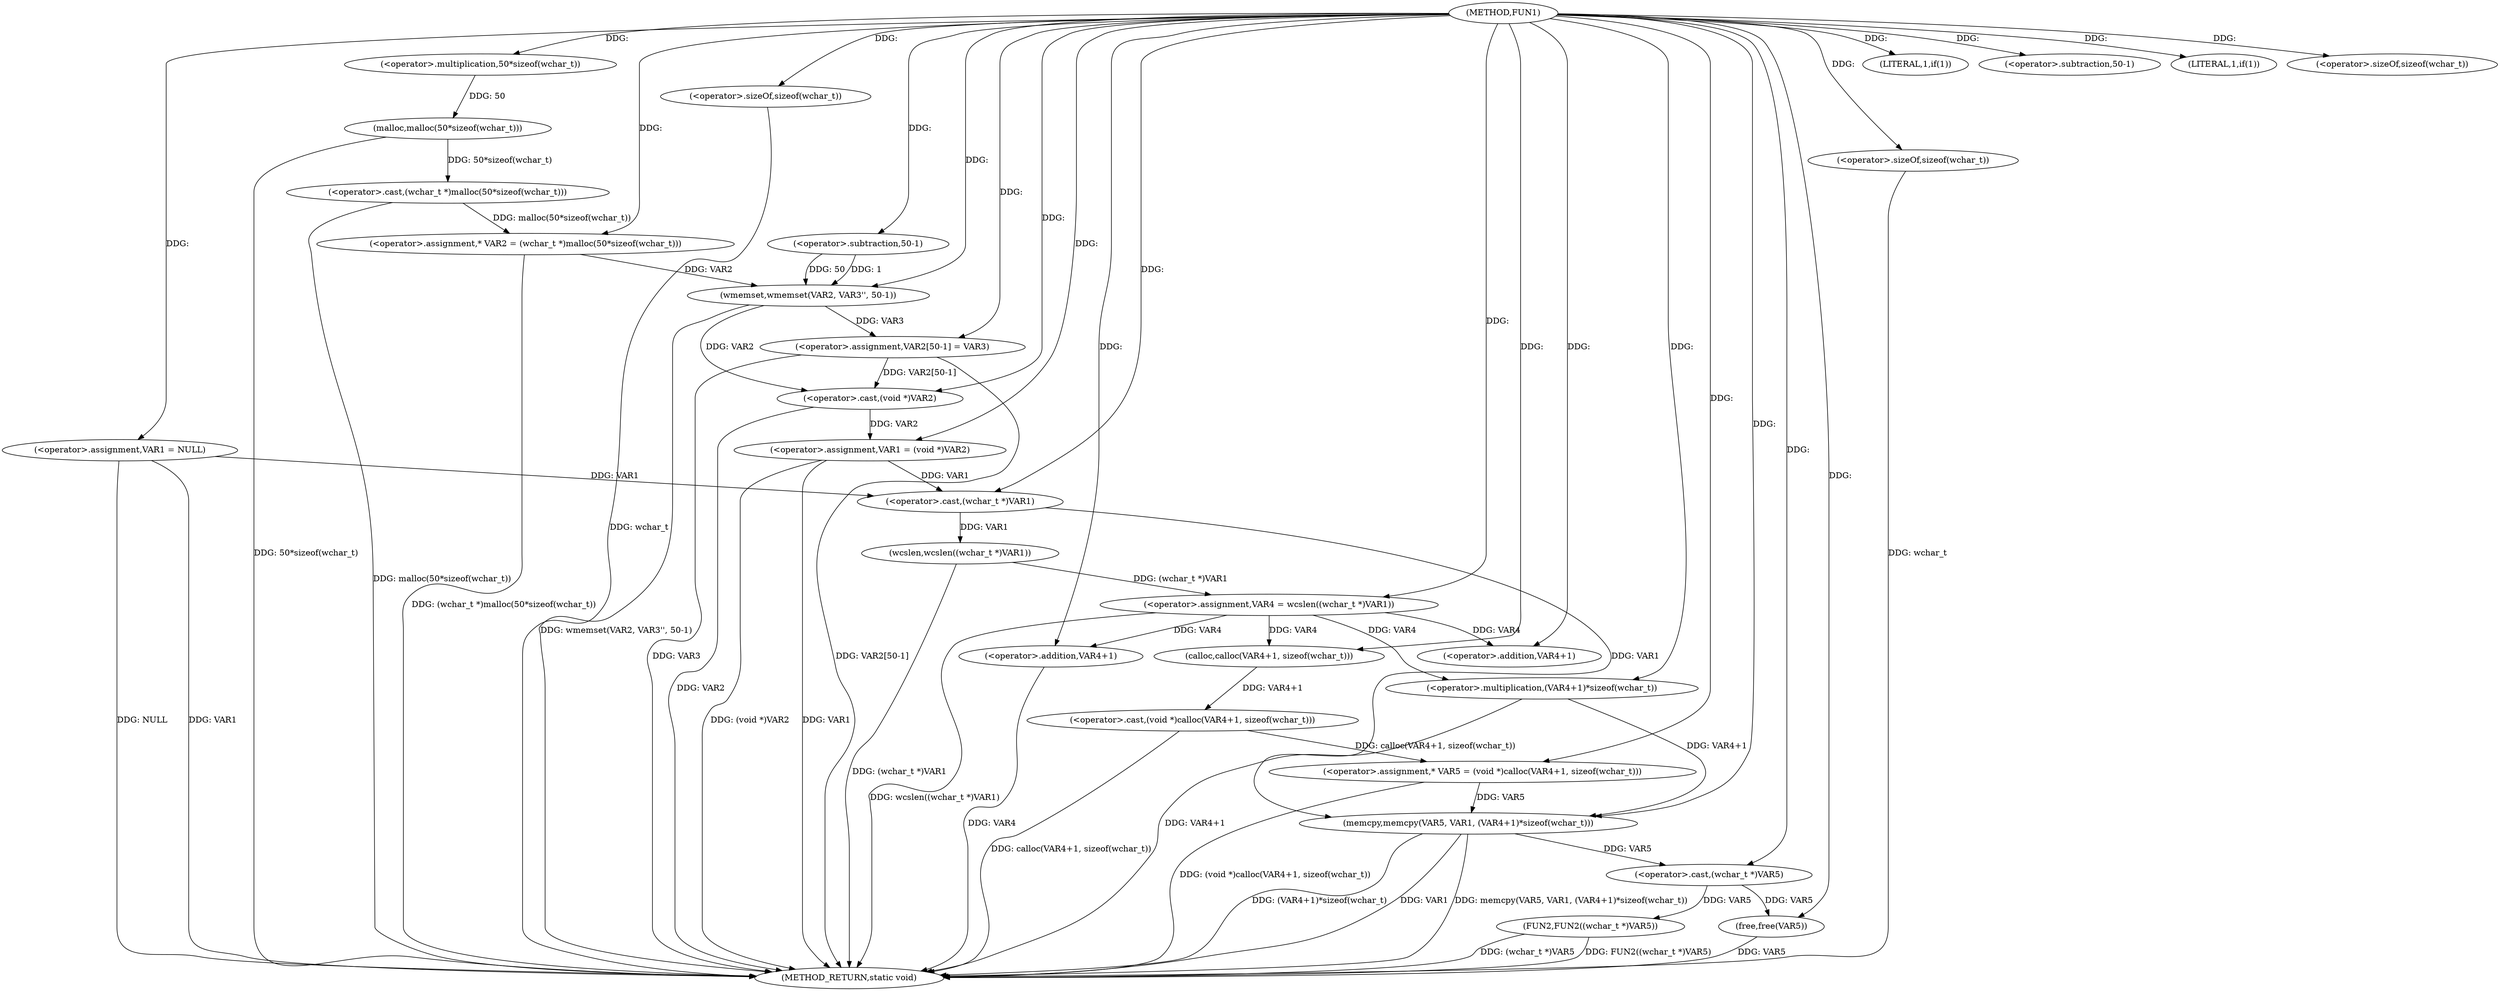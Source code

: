 digraph FUN1 {  
"1000100" [label = "(METHOD,FUN1)" ]
"1000175" [label = "(METHOD_RETURN,static void)" ]
"1000103" [label = "(<operator>.assignment,VAR1 = NULL)" ]
"1000107" [label = "(LITERAL,1,if(1))" ]
"1000111" [label = "(<operator>.assignment,* VAR2 = (wchar_t *)malloc(50*sizeof(wchar_t)))" ]
"1000113" [label = "(<operator>.cast,(wchar_t *)malloc(50*sizeof(wchar_t)))" ]
"1000115" [label = "(malloc,malloc(50*sizeof(wchar_t)))" ]
"1000116" [label = "(<operator>.multiplication,50*sizeof(wchar_t))" ]
"1000118" [label = "(<operator>.sizeOf,sizeof(wchar_t))" ]
"1000120" [label = "(wmemset,wmemset(VAR2, VAR3'', 50-1))" ]
"1000123" [label = "(<operator>.subtraction,50-1)" ]
"1000126" [label = "(<operator>.assignment,VAR2[50-1] = VAR3)" ]
"1000129" [label = "(<operator>.subtraction,50-1)" ]
"1000133" [label = "(<operator>.assignment,VAR1 = (void *)VAR2)" ]
"1000135" [label = "(<operator>.cast,(void *)VAR2)" ]
"1000139" [label = "(LITERAL,1,if(1))" ]
"1000143" [label = "(<operator>.assignment,VAR4 = wcslen((wchar_t *)VAR1))" ]
"1000145" [label = "(wcslen,wcslen((wchar_t *)VAR1))" ]
"1000146" [label = "(<operator>.cast,(wchar_t *)VAR1)" ]
"1000150" [label = "(<operator>.assignment,* VAR5 = (void *)calloc(VAR4+1, sizeof(wchar_t)))" ]
"1000152" [label = "(<operator>.cast,(void *)calloc(VAR4+1, sizeof(wchar_t)))" ]
"1000154" [label = "(calloc,calloc(VAR4+1, sizeof(wchar_t)))" ]
"1000155" [label = "(<operator>.addition,VAR4+1)" ]
"1000158" [label = "(<operator>.sizeOf,sizeof(wchar_t))" ]
"1000160" [label = "(memcpy,memcpy(VAR5, VAR1, (VAR4+1)*sizeof(wchar_t)))" ]
"1000163" [label = "(<operator>.multiplication,(VAR4+1)*sizeof(wchar_t))" ]
"1000164" [label = "(<operator>.addition,VAR4+1)" ]
"1000167" [label = "(<operator>.sizeOf,sizeof(wchar_t))" ]
"1000169" [label = "(FUN2,FUN2((wchar_t *)VAR5))" ]
"1000170" [label = "(<operator>.cast,(wchar_t *)VAR5)" ]
"1000173" [label = "(free,free(VAR5))" ]
  "1000169" -> "1000175"  [ label = "DDG: FUN2((wchar_t *)VAR5)"] 
  "1000103" -> "1000175"  [ label = "DDG: VAR1"] 
  "1000103" -> "1000175"  [ label = "DDG: NULL"] 
  "1000160" -> "1000175"  [ label = "DDG: memcpy(VAR5, VAR1, (VAR4+1)*sizeof(wchar_t))"] 
  "1000126" -> "1000175"  [ label = "DDG: VAR3"] 
  "1000150" -> "1000175"  [ label = "DDG: (void *)calloc(VAR4+1, sizeof(wchar_t))"] 
  "1000113" -> "1000175"  [ label = "DDG: malloc(50*sizeof(wchar_t))"] 
  "1000126" -> "1000175"  [ label = "DDG: VAR2[50-1]"] 
  "1000152" -> "1000175"  [ label = "DDG: calloc(VAR4+1, sizeof(wchar_t))"] 
  "1000118" -> "1000175"  [ label = "DDG: wchar_t"] 
  "1000164" -> "1000175"  [ label = "DDG: VAR4"] 
  "1000167" -> "1000175"  [ label = "DDG: wchar_t"] 
  "1000163" -> "1000175"  [ label = "DDG: VAR4+1"] 
  "1000133" -> "1000175"  [ label = "DDG: VAR1"] 
  "1000133" -> "1000175"  [ label = "DDG: (void *)VAR2"] 
  "1000111" -> "1000175"  [ label = "DDG: (wchar_t *)malloc(50*sizeof(wchar_t))"] 
  "1000120" -> "1000175"  [ label = "DDG: wmemset(VAR2, VAR3'', 50-1)"] 
  "1000143" -> "1000175"  [ label = "DDG: wcslen((wchar_t *)VAR1)"] 
  "1000169" -> "1000175"  [ label = "DDG: (wchar_t *)VAR5"] 
  "1000160" -> "1000175"  [ label = "DDG: (VAR4+1)*sizeof(wchar_t)"] 
  "1000160" -> "1000175"  [ label = "DDG: VAR1"] 
  "1000145" -> "1000175"  [ label = "DDG: (wchar_t *)VAR1"] 
  "1000115" -> "1000175"  [ label = "DDG: 50*sizeof(wchar_t)"] 
  "1000173" -> "1000175"  [ label = "DDG: VAR5"] 
  "1000135" -> "1000175"  [ label = "DDG: VAR2"] 
  "1000100" -> "1000103"  [ label = "DDG: "] 
  "1000100" -> "1000107"  [ label = "DDG: "] 
  "1000113" -> "1000111"  [ label = "DDG: malloc(50*sizeof(wchar_t))"] 
  "1000100" -> "1000111"  [ label = "DDG: "] 
  "1000115" -> "1000113"  [ label = "DDG: 50*sizeof(wchar_t)"] 
  "1000116" -> "1000115"  [ label = "DDG: 50"] 
  "1000100" -> "1000116"  [ label = "DDG: "] 
  "1000100" -> "1000118"  [ label = "DDG: "] 
  "1000111" -> "1000120"  [ label = "DDG: VAR2"] 
  "1000100" -> "1000120"  [ label = "DDG: "] 
  "1000123" -> "1000120"  [ label = "DDG: 50"] 
  "1000123" -> "1000120"  [ label = "DDG: 1"] 
  "1000100" -> "1000123"  [ label = "DDG: "] 
  "1000120" -> "1000126"  [ label = "DDG: VAR3"] 
  "1000100" -> "1000126"  [ label = "DDG: "] 
  "1000100" -> "1000129"  [ label = "DDG: "] 
  "1000135" -> "1000133"  [ label = "DDG: VAR2"] 
  "1000100" -> "1000133"  [ label = "DDG: "] 
  "1000120" -> "1000135"  [ label = "DDG: VAR2"] 
  "1000126" -> "1000135"  [ label = "DDG: VAR2[50-1]"] 
  "1000100" -> "1000135"  [ label = "DDG: "] 
  "1000100" -> "1000139"  [ label = "DDG: "] 
  "1000145" -> "1000143"  [ label = "DDG: (wchar_t *)VAR1"] 
  "1000100" -> "1000143"  [ label = "DDG: "] 
  "1000146" -> "1000145"  [ label = "DDG: VAR1"] 
  "1000103" -> "1000146"  [ label = "DDG: VAR1"] 
  "1000133" -> "1000146"  [ label = "DDG: VAR1"] 
  "1000100" -> "1000146"  [ label = "DDG: "] 
  "1000152" -> "1000150"  [ label = "DDG: calloc(VAR4+1, sizeof(wchar_t))"] 
  "1000100" -> "1000150"  [ label = "DDG: "] 
  "1000154" -> "1000152"  [ label = "DDG: VAR4+1"] 
  "1000143" -> "1000154"  [ label = "DDG: VAR4"] 
  "1000100" -> "1000154"  [ label = "DDG: "] 
  "1000143" -> "1000155"  [ label = "DDG: VAR4"] 
  "1000100" -> "1000155"  [ label = "DDG: "] 
  "1000100" -> "1000158"  [ label = "DDG: "] 
  "1000150" -> "1000160"  [ label = "DDG: VAR5"] 
  "1000100" -> "1000160"  [ label = "DDG: "] 
  "1000146" -> "1000160"  [ label = "DDG: VAR1"] 
  "1000163" -> "1000160"  [ label = "DDG: VAR4+1"] 
  "1000100" -> "1000163"  [ label = "DDG: "] 
  "1000143" -> "1000163"  [ label = "DDG: VAR4"] 
  "1000100" -> "1000164"  [ label = "DDG: "] 
  "1000143" -> "1000164"  [ label = "DDG: VAR4"] 
  "1000100" -> "1000167"  [ label = "DDG: "] 
  "1000170" -> "1000169"  [ label = "DDG: VAR5"] 
  "1000160" -> "1000170"  [ label = "DDG: VAR5"] 
  "1000100" -> "1000170"  [ label = "DDG: "] 
  "1000170" -> "1000173"  [ label = "DDG: VAR5"] 
  "1000100" -> "1000173"  [ label = "DDG: "] 
}
